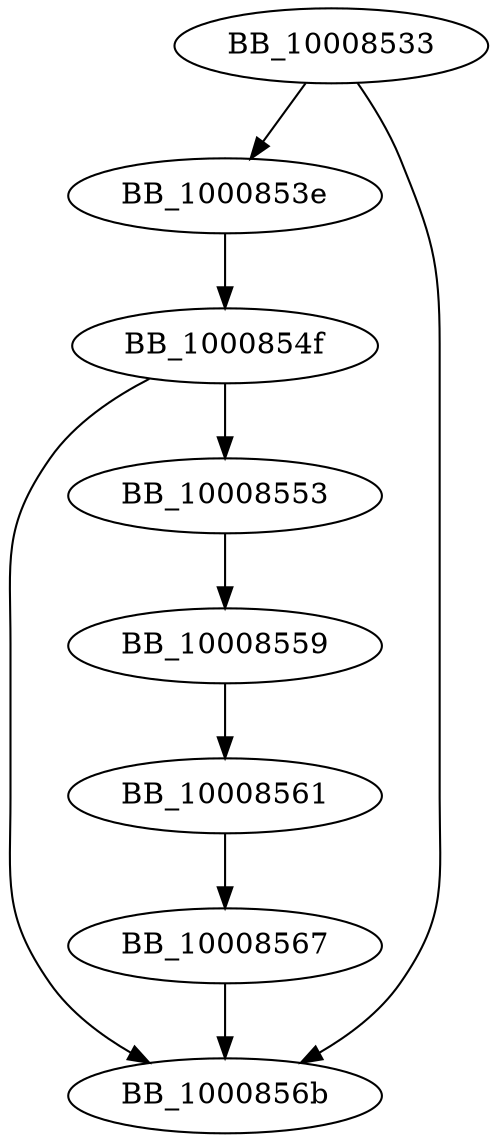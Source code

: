 DiGraph _free{
BB_10008533->BB_1000853e
BB_10008533->BB_1000856b
BB_1000853e->BB_1000854f
BB_1000854f->BB_10008553
BB_1000854f->BB_1000856b
BB_10008553->BB_10008559
BB_10008559->BB_10008561
BB_10008561->BB_10008567
BB_10008567->BB_1000856b
}
